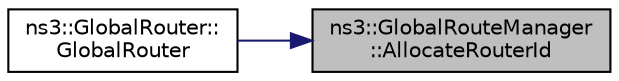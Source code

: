 digraph "ns3::GlobalRouteManager::AllocateRouterId"
{
 // LATEX_PDF_SIZE
  edge [fontname="Helvetica",fontsize="10",labelfontname="Helvetica",labelfontsize="10"];
  node [fontname="Helvetica",fontsize="10",shape=record];
  rankdir="RL";
  Node1 [label="ns3::GlobalRouteManager\l::AllocateRouterId",height=0.2,width=0.4,color="black", fillcolor="grey75", style="filled", fontcolor="black",tooltip="Allocate a 32-bit router ID from monotonically increasing counter."];
  Node1 -> Node2 [dir="back",color="midnightblue",fontsize="10",style="solid",fontname="Helvetica"];
  Node2 [label="ns3::GlobalRouter::\lGlobalRouter",height=0.2,width=0.4,color="black", fillcolor="white", style="filled",URL="$classns3_1_1_global_router.html#a778050c70fe491c0fe62b7cf6b10aaf6",tooltip="Create a Global Router class."];
}
